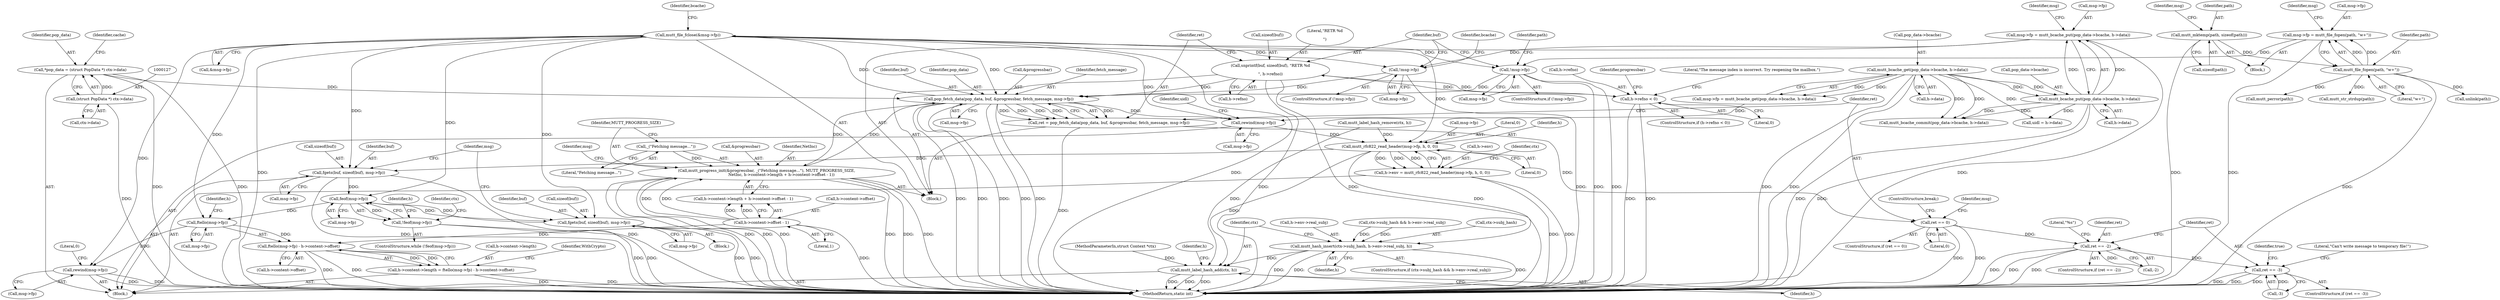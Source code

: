 digraph "1_neomutt_9bfab35522301794483f8f9ed60820bdec9be59e_2@API" {
"1000334" [label="(Call,mutt_file_fclose(&msg->fp))"];
"1000320" [label="(Call,pop_fetch_data(pop_data, buf, &progressbar, fetch_message, msg->fp))"];
"1000124" [label="(Call,*pop_data = (struct PopData *) ctx->data)"];
"1000126" [label="(Call,(struct PopData *) ctx->data)"];
"1000309" [label="(Call,snprintf(buf, sizeof(buf), \"RETR %d\r\n\", h->refno))"];
"1000235" [label="(Call,h->refno < 0)"];
"1000247" [label="(Call,mutt_progress_init(&progressbar, _(\"Fetching message...\"), MUTT_PROGRESS_SIZE,\n                        NetInc, h->content->length + h->content->offset - 1))"];
"1000250" [label="(Call,_(\"Fetching message...\"))"];
"1000260" [label="(Call,h->content->offset - 1)"];
"1000279" [label="(Call,!msg->fp)"];
"1000267" [label="(Call,msg->fp = mutt_bcache_put(pop_data->bcache, h->data))"];
"1000271" [label="(Call,mutt_bcache_put(pop_data->bcache, h->data))"];
"1000151" [label="(Call,mutt_bcache_get(pop_data->bcache, h->data))"];
"1000334" [label="(Call,mutt_file_fclose(&msg->fp))"];
"1000299" [label="(Call,!msg->fp)"];
"1000291" [label="(Call,msg->fp = mutt_file_fopen(path, \"w+\"))"];
"1000295" [label="(Call,mutt_file_fopen(path, \"w+\"))"];
"1000287" [label="(Call,mutt_mktemp(path, sizeof(path)))"];
"1000318" [label="(Call,ret = pop_fetch_data(pop_data, buf, &progressbar, fetch_message, msg->fp))"];
"1000330" [label="(Call,ret == 0)"];
"1000345" [label="(Call,ret == -2)"];
"1000359" [label="(Call,ret == -3)"];
"1000394" [label="(Call,rewind(msg->fp))"];
"1000435" [label="(Call,mutt_rfc822_read_header(msg->fp, h, 0, 0))"];
"1000431" [label="(Call,h->env = mutt_rfc822_read_header(msg->fp, h, 0, 0))"];
"1000452" [label="(Call,mutt_hash_insert(ctx->subj_hash, h->env->real_subj, h))"];
"1000462" [label="(Call,mutt_label_hash_add(ctx, h))"];
"1000475" [label="(Call,fgets(buf, sizeof(buf), msg->fp))"];
"1000484" [label="(Call,feof(msg->fp))"];
"1000483" [label="(Call,!feof(msg->fp))"];
"1000497" [label="(Call,fgets(buf, sizeof(buf), msg->fp))"];
"1000511" [label="(Call,ftello(msg->fp))"];
"1000510" [label="(Call,ftello(msg->fp) - h->content->offset)"];
"1000504" [label="(Call,h->content->length = ftello(msg->fp) - h->content->offset)"];
"1000532" [label="(Call,rewind(msg->fp))"];
"1000287" [label="(Call,mutt_mktemp(path, sizeof(path)))"];
"1000333" [label="(ControlStructure,break;)"];
"1000351" [label="(Literal,\"%s\")"];
"1000440" [label="(Literal,0)"];
"1000499" [label="(Call,sizeof(buf))"];
"1000155" [label="(Call,h->data)"];
"1000320" [label="(Call,pop_fetch_data(pop_data, buf, &progressbar, fetch_message, msg->fp))"];
"1000345" [label="(Call,ret == -2)"];
"1000293" [label="(Identifier,msg)"];
"1000395" [label="(Call,msg->fp)"];
"1000346" [label="(Identifier,ret)"];
"1000461" [label="(Identifier,h)"];
"1000152" [label="(Call,pop_data->bcache)"];
"1000463" [label="(Identifier,ctx)"];
"1000497" [label="(Call,fgets(buf, sizeof(buf), msg->fp))"];
"1000334" [label="(Call,mutt_file_fclose(&msg->fp))"];
"1000281" [label="(Identifier,msg)"];
"1000272" [label="(Call,pop_data->bcache)"];
"1000305" [label="(Identifier,path)"];
"1000295" [label="(Call,mutt_file_fopen(path, \"w+\"))"];
"1000248" [label="(Call,&progressbar)"];
"1000329" [label="(ControlStructure,if (ret == 0))"];
"1000392" [label="(Call,mutt_str_strdup(path))"];
"1000291" [label="(Call,msg->fp = mutt_file_fopen(path, \"w+\"))"];
"1000498" [label="(Identifier,buf)"];
"1000482" [label="(ControlStructure,while (!feof(msg->fp)))"];
"1000124" [label="(Call,*pop_data = (struct PopData *) ctx->data)"];
"1000147" [label="(Call,msg->fp = mutt_bcache_get(pop_data->bcache, h->data))"];
"1000251" [label="(Literal,\"Fetching message...\")"];
"1000423" [label="(Call,mutt_label_hash_remove(ctx, h))"];
"1000532" [label="(Call,rewind(msg->fp))"];
"1000300" [label="(Call,msg->fp)"];
"1000488" [label="(Block,)"];
"1000464" [label="(Identifier,h)"];
"1000254" [label="(Call,h->content->length + h->content->offset - 1)"];
"1000467" [label="(Identifier,h)"];
"1000512" [label="(Call,msg->fp)"];
"1000501" [label="(Call,msg->fp)"];
"1000321" [label="(Identifier,pop_data)"];
"1000253" [label="(Identifier,NetInc)"];
"1000441" [label="(Literal,0)"];
"1000361" [label="(Call,-3)"];
"1000236" [label="(Call,h->refno)"];
"1000296" [label="(Identifier,path)"];
"1000342" [label="(Call,unlink(path))"];
"1000432" [label="(Call,h->env)"];
"1000225" [label="(Block,)"];
"1000477" [label="(Call,sizeof(buf))"];
"1000493" [label="(Identifier,ctx)"];
"1000323" [label="(Call,&progressbar)"];
"1000366" [label="(Literal,\"Can't write message to temporary file!\")"];
"1000476" [label="(Identifier,buf)"];
"1000510" [label="(Call,ftello(msg->fp) - h->content->offset)"];
"1000517" [label="(Identifier,h)"];
"1000299" [label="(Call,!msg->fp)"];
"1000267" [label="(Call,msg->fp = mutt_bcache_put(pop_data->bcache, h->data))"];
"1000358" [label="(ControlStructure,if (ret == -3))"];
"1000285" [label="(Identifier,bcache)"];
"1000288" [label="(Identifier,path)"];
"1000337" [label="(Identifier,msg)"];
"1000250" [label="(Call,_(\"Fetching message...\"))"];
"1000462" [label="(Call,mutt_label_hash_add(ctx, h))"];
"1000326" [label="(Call,msg->fp)"];
"1000341" [label="(Identifier,bcache)"];
"1000359" [label="(Call,ret == -3)"];
"1000456" [label="(Call,h->env->real_subj)"];
"1000431" [label="(Call,h->env = mutt_rfc822_read_header(msg->fp, h, 0, 0))"];
"1000314" [label="(Call,h->refno)"];
"1000344" [label="(ControlStructure,if (ret == -2))"];
"1000128" [label="(Call,ctx->data)"];
"1000268" [label="(Call,msg->fp)"];
"1000479" [label="(Call,msg->fp)"];
"1000372" [label="(Call,mutt_bcache_commit(pop_data->bcache, h->data))"];
"1000280" [label="(Call,msg->fp)"];
"1000443" [label="(Call,ctx->subj_hash && h->env->real_subj)"];
"1000234" [label="(ControlStructure,if (h->refno < 0))"];
"1000533" [label="(Call,msg->fp)"];
"1000486" [label="(Identifier,msg)"];
"1000249" [label="(Identifier,progressbar)"];
"1000330" [label="(Call,ret == 0)"];
"1000325" [label="(Identifier,fetch_message)"];
"1000485" [label="(Call,msg->fp)"];
"1000515" [label="(Call,h->content->offset)"];
"1000301" [label="(Identifier,msg)"];
"1000322" [label="(Identifier,buf)"];
"1000298" [label="(ControlStructure,if (!msg->fp))"];
"1000252" [label="(Identifier,MUTT_PROGRESS_SIZE)"];
"1000235" [label="(Call,h->refno < 0)"];
"1000125" [label="(Identifier,pop_data)"];
"1000243" [label="(Literal,\"The message index is incorrect. Try reopening the mailbox.\")"];
"1000335" [label="(Call,&msg->fp)"];
"1000439" [label="(Identifier,h)"];
"1000436" [label="(Call,msg->fp)"];
"1000115" [label="(Block,)"];
"1000507" [label="(Identifier,h)"];
"1000319" [label="(Identifier,ret)"];
"1000445" [label="(Identifier,ctx)"];
"1000347" [label="(Call,-2)"];
"1000297" [label="(Literal,\"w+\")"];
"1000126" [label="(Call,(struct PopData *) ctx->data)"];
"1000279" [label="(Call,!msg->fp)"];
"1000331" [label="(Identifier,ret)"];
"1000399" [label="(Identifier,uidl)"];
"1000269" [label="(Identifier,msg)"];
"1000260" [label="(Call,h->content->offset - 1)"];
"1000309" [label="(Call,snprintf(buf, sizeof(buf), \"RETR %d\r\n\", h->refno))"];
"1000261" [label="(Call,h->content->offset)"];
"1000112" [label="(MethodParameterIn,struct Context *ctx)"];
"1000318" [label="(Call,ret = pop_fetch_data(pop_data, buf, &progressbar, fetch_message, msg->fp))"];
"1000275" [label="(Call,h->data)"];
"1000278" [label="(ControlStructure,if (!msg->fp))"];
"1000504" [label="(Call,h->content->length = ftello(msg->fp) - h->content->offset)"];
"1000394" [label="(Call,rewind(msg->fp))"];
"1000475" [label="(Call,fgets(buf, sizeof(buf), msg->fp))"];
"1000271" [label="(Call,mutt_bcache_put(pop_data->bcache, h->data))"];
"1000224" [label="(Identifier,true)"];
"1000398" [label="(Call,uidl = h->data)"];
"1000360" [label="(Identifier,ret)"];
"1000483" [label="(Call,!feof(msg->fp))"];
"1000311" [label="(Call,sizeof(buf))"];
"1000538" [label="(MethodReturn,static int)"];
"1000453" [label="(Call,ctx->subj_hash)"];
"1000522" [label="(Identifier,WithCrypto)"];
"1000239" [label="(Literal,0)"];
"1000537" [label="(Literal,0)"];
"1000313" [label="(Literal,\"RETR %d\r\n\")"];
"1000435" [label="(Call,mutt_rfc822_read_header(msg->fp, h, 0, 0))"];
"1000151" [label="(Call,mutt_bcache_get(pop_data->bcache, h->data))"];
"1000442" [label="(ControlStructure,if (ctx->subj_hash && h->env->real_subj))"];
"1000289" [label="(Call,sizeof(path))"];
"1000292" [label="(Call,msg->fp)"];
"1000505" [label="(Call,h->content->length)"];
"1000310" [label="(Identifier,buf)"];
"1000332" [label="(Literal,0)"];
"1000304" [label="(Call,mutt_perror(path))"];
"1000247" [label="(Call,mutt_progress_init(&progressbar, _(\"Fetching message...\"), MUTT_PROGRESS_SIZE,\n                        NetInc, h->content->length + h->content->offset - 1))"];
"1000266" [label="(Literal,1)"];
"1000283" [label="(Block,)"];
"1000133" [label="(Identifier,cache)"];
"1000484" [label="(Call,feof(msg->fp))"];
"1000511" [label="(Call,ftello(msg->fp))"];
"1000452" [label="(Call,mutt_hash_insert(ctx->subj_hash, h->env->real_subj, h))"];
"1000334" -> "1000225"  [label="AST: "];
"1000334" -> "1000335"  [label="CFG: "];
"1000335" -> "1000334"  [label="AST: "];
"1000341" -> "1000334"  [label="CFG: "];
"1000334" -> "1000538"  [label="DDG: "];
"1000334" -> "1000538"  [label="DDG: "];
"1000334" -> "1000279"  [label="DDG: "];
"1000334" -> "1000299"  [label="DDG: "];
"1000334" -> "1000320"  [label="DDG: "];
"1000320" -> "1000334"  [label="DDG: "];
"1000334" -> "1000394"  [label="DDG: "];
"1000334" -> "1000435"  [label="DDG: "];
"1000334" -> "1000475"  [label="DDG: "];
"1000334" -> "1000484"  [label="DDG: "];
"1000334" -> "1000497"  [label="DDG: "];
"1000334" -> "1000511"  [label="DDG: "];
"1000334" -> "1000532"  [label="DDG: "];
"1000320" -> "1000318"  [label="AST: "];
"1000320" -> "1000326"  [label="CFG: "];
"1000321" -> "1000320"  [label="AST: "];
"1000322" -> "1000320"  [label="AST: "];
"1000323" -> "1000320"  [label="AST: "];
"1000325" -> "1000320"  [label="AST: "];
"1000326" -> "1000320"  [label="AST: "];
"1000318" -> "1000320"  [label="CFG: "];
"1000320" -> "1000538"  [label="DDG: "];
"1000320" -> "1000538"  [label="DDG: "];
"1000320" -> "1000538"  [label="DDG: "];
"1000320" -> "1000538"  [label="DDG: "];
"1000320" -> "1000538"  [label="DDG: "];
"1000320" -> "1000247"  [label="DDG: "];
"1000320" -> "1000318"  [label="DDG: "];
"1000320" -> "1000318"  [label="DDG: "];
"1000320" -> "1000318"  [label="DDG: "];
"1000320" -> "1000318"  [label="DDG: "];
"1000320" -> "1000318"  [label="DDG: "];
"1000124" -> "1000320"  [label="DDG: "];
"1000309" -> "1000320"  [label="DDG: "];
"1000247" -> "1000320"  [label="DDG: "];
"1000279" -> "1000320"  [label="DDG: "];
"1000299" -> "1000320"  [label="DDG: "];
"1000320" -> "1000394"  [label="DDG: "];
"1000124" -> "1000115"  [label="AST: "];
"1000124" -> "1000126"  [label="CFG: "];
"1000125" -> "1000124"  [label="AST: "];
"1000126" -> "1000124"  [label="AST: "];
"1000133" -> "1000124"  [label="CFG: "];
"1000124" -> "1000538"  [label="DDG: "];
"1000124" -> "1000538"  [label="DDG: "];
"1000126" -> "1000124"  [label="DDG: "];
"1000126" -> "1000128"  [label="CFG: "];
"1000127" -> "1000126"  [label="AST: "];
"1000128" -> "1000126"  [label="AST: "];
"1000126" -> "1000538"  [label="DDG: "];
"1000309" -> "1000225"  [label="AST: "];
"1000309" -> "1000314"  [label="CFG: "];
"1000310" -> "1000309"  [label="AST: "];
"1000311" -> "1000309"  [label="AST: "];
"1000313" -> "1000309"  [label="AST: "];
"1000314" -> "1000309"  [label="AST: "];
"1000319" -> "1000309"  [label="CFG: "];
"1000309" -> "1000538"  [label="DDG: "];
"1000309" -> "1000538"  [label="DDG: "];
"1000309" -> "1000235"  [label="DDG: "];
"1000235" -> "1000309"  [label="DDG: "];
"1000235" -> "1000234"  [label="AST: "];
"1000235" -> "1000239"  [label="CFG: "];
"1000236" -> "1000235"  [label="AST: "];
"1000239" -> "1000235"  [label="AST: "];
"1000243" -> "1000235"  [label="CFG: "];
"1000249" -> "1000235"  [label="CFG: "];
"1000235" -> "1000538"  [label="DDG: "];
"1000235" -> "1000538"  [label="DDG: "];
"1000247" -> "1000225"  [label="AST: "];
"1000247" -> "1000254"  [label="CFG: "];
"1000248" -> "1000247"  [label="AST: "];
"1000250" -> "1000247"  [label="AST: "];
"1000252" -> "1000247"  [label="AST: "];
"1000253" -> "1000247"  [label="AST: "];
"1000254" -> "1000247"  [label="AST: "];
"1000269" -> "1000247"  [label="CFG: "];
"1000247" -> "1000538"  [label="DDG: "];
"1000247" -> "1000538"  [label="DDG: "];
"1000247" -> "1000538"  [label="DDG: "];
"1000247" -> "1000538"  [label="DDG: "];
"1000247" -> "1000538"  [label="DDG: "];
"1000247" -> "1000538"  [label="DDG: "];
"1000250" -> "1000247"  [label="DDG: "];
"1000260" -> "1000247"  [label="DDG: "];
"1000260" -> "1000247"  [label="DDG: "];
"1000250" -> "1000251"  [label="CFG: "];
"1000251" -> "1000250"  [label="AST: "];
"1000252" -> "1000250"  [label="CFG: "];
"1000260" -> "1000254"  [label="AST: "];
"1000260" -> "1000266"  [label="CFG: "];
"1000261" -> "1000260"  [label="AST: "];
"1000266" -> "1000260"  [label="AST: "];
"1000254" -> "1000260"  [label="CFG: "];
"1000260" -> "1000538"  [label="DDG: "];
"1000260" -> "1000254"  [label="DDG: "];
"1000260" -> "1000254"  [label="DDG: "];
"1000260" -> "1000510"  [label="DDG: "];
"1000279" -> "1000278"  [label="AST: "];
"1000279" -> "1000280"  [label="CFG: "];
"1000280" -> "1000279"  [label="AST: "];
"1000285" -> "1000279"  [label="CFG: "];
"1000310" -> "1000279"  [label="CFG: "];
"1000279" -> "1000538"  [label="DDG: "];
"1000267" -> "1000279"  [label="DDG: "];
"1000267" -> "1000225"  [label="AST: "];
"1000267" -> "1000271"  [label="CFG: "];
"1000268" -> "1000267"  [label="AST: "];
"1000271" -> "1000267"  [label="AST: "];
"1000281" -> "1000267"  [label="CFG: "];
"1000267" -> "1000538"  [label="DDG: "];
"1000271" -> "1000267"  [label="DDG: "];
"1000271" -> "1000267"  [label="DDG: "];
"1000271" -> "1000275"  [label="CFG: "];
"1000272" -> "1000271"  [label="AST: "];
"1000275" -> "1000271"  [label="AST: "];
"1000271" -> "1000538"  [label="DDG: "];
"1000271" -> "1000538"  [label="DDG: "];
"1000151" -> "1000271"  [label="DDG: "];
"1000151" -> "1000271"  [label="DDG: "];
"1000271" -> "1000372"  [label="DDG: "];
"1000271" -> "1000372"  [label="DDG: "];
"1000271" -> "1000398"  [label="DDG: "];
"1000151" -> "1000147"  [label="AST: "];
"1000151" -> "1000155"  [label="CFG: "];
"1000152" -> "1000151"  [label="AST: "];
"1000155" -> "1000151"  [label="AST: "];
"1000147" -> "1000151"  [label="CFG: "];
"1000151" -> "1000538"  [label="DDG: "];
"1000151" -> "1000538"  [label="DDG: "];
"1000151" -> "1000147"  [label="DDG: "];
"1000151" -> "1000147"  [label="DDG: "];
"1000151" -> "1000372"  [label="DDG: "];
"1000151" -> "1000372"  [label="DDG: "];
"1000151" -> "1000398"  [label="DDG: "];
"1000299" -> "1000298"  [label="AST: "];
"1000299" -> "1000300"  [label="CFG: "];
"1000300" -> "1000299"  [label="AST: "];
"1000305" -> "1000299"  [label="CFG: "];
"1000310" -> "1000299"  [label="CFG: "];
"1000299" -> "1000538"  [label="DDG: "];
"1000299" -> "1000538"  [label="DDG: "];
"1000291" -> "1000299"  [label="DDG: "];
"1000291" -> "1000283"  [label="AST: "];
"1000291" -> "1000295"  [label="CFG: "];
"1000292" -> "1000291"  [label="AST: "];
"1000295" -> "1000291"  [label="AST: "];
"1000301" -> "1000291"  [label="CFG: "];
"1000291" -> "1000538"  [label="DDG: "];
"1000295" -> "1000291"  [label="DDG: "];
"1000295" -> "1000291"  [label="DDG: "];
"1000295" -> "1000297"  [label="CFG: "];
"1000296" -> "1000295"  [label="AST: "];
"1000297" -> "1000295"  [label="AST: "];
"1000295" -> "1000538"  [label="DDG: "];
"1000287" -> "1000295"  [label="DDG: "];
"1000295" -> "1000304"  [label="DDG: "];
"1000295" -> "1000342"  [label="DDG: "];
"1000295" -> "1000392"  [label="DDG: "];
"1000287" -> "1000283"  [label="AST: "];
"1000287" -> "1000289"  [label="CFG: "];
"1000288" -> "1000287"  [label="AST: "];
"1000289" -> "1000287"  [label="AST: "];
"1000293" -> "1000287"  [label="CFG: "];
"1000287" -> "1000538"  [label="DDG: "];
"1000318" -> "1000225"  [label="AST: "];
"1000319" -> "1000318"  [label="AST: "];
"1000331" -> "1000318"  [label="CFG: "];
"1000318" -> "1000538"  [label="DDG: "];
"1000318" -> "1000330"  [label="DDG: "];
"1000330" -> "1000329"  [label="AST: "];
"1000330" -> "1000332"  [label="CFG: "];
"1000331" -> "1000330"  [label="AST: "];
"1000332" -> "1000330"  [label="AST: "];
"1000333" -> "1000330"  [label="CFG: "];
"1000337" -> "1000330"  [label="CFG: "];
"1000330" -> "1000538"  [label="DDG: "];
"1000330" -> "1000538"  [label="DDG: "];
"1000330" -> "1000345"  [label="DDG: "];
"1000345" -> "1000344"  [label="AST: "];
"1000345" -> "1000347"  [label="CFG: "];
"1000346" -> "1000345"  [label="AST: "];
"1000347" -> "1000345"  [label="AST: "];
"1000351" -> "1000345"  [label="CFG: "];
"1000360" -> "1000345"  [label="CFG: "];
"1000345" -> "1000538"  [label="DDG: "];
"1000345" -> "1000538"  [label="DDG: "];
"1000345" -> "1000538"  [label="DDG: "];
"1000347" -> "1000345"  [label="DDG: "];
"1000345" -> "1000359"  [label="DDG: "];
"1000359" -> "1000358"  [label="AST: "];
"1000359" -> "1000361"  [label="CFG: "];
"1000360" -> "1000359"  [label="AST: "];
"1000361" -> "1000359"  [label="AST: "];
"1000224" -> "1000359"  [label="CFG: "];
"1000366" -> "1000359"  [label="CFG: "];
"1000359" -> "1000538"  [label="DDG: "];
"1000359" -> "1000538"  [label="DDG: "];
"1000359" -> "1000538"  [label="DDG: "];
"1000361" -> "1000359"  [label="DDG: "];
"1000394" -> "1000115"  [label="AST: "];
"1000394" -> "1000395"  [label="CFG: "];
"1000395" -> "1000394"  [label="AST: "];
"1000399" -> "1000394"  [label="CFG: "];
"1000147" -> "1000394"  [label="DDG: "];
"1000394" -> "1000435"  [label="DDG: "];
"1000435" -> "1000431"  [label="AST: "];
"1000435" -> "1000441"  [label="CFG: "];
"1000436" -> "1000435"  [label="AST: "];
"1000439" -> "1000435"  [label="AST: "];
"1000440" -> "1000435"  [label="AST: "];
"1000441" -> "1000435"  [label="AST: "];
"1000431" -> "1000435"  [label="CFG: "];
"1000435" -> "1000431"  [label="DDG: "];
"1000435" -> "1000431"  [label="DDG: "];
"1000435" -> "1000431"  [label="DDG: "];
"1000423" -> "1000435"  [label="DDG: "];
"1000435" -> "1000452"  [label="DDG: "];
"1000435" -> "1000462"  [label="DDG: "];
"1000435" -> "1000475"  [label="DDG: "];
"1000431" -> "1000115"  [label="AST: "];
"1000432" -> "1000431"  [label="AST: "];
"1000445" -> "1000431"  [label="CFG: "];
"1000431" -> "1000538"  [label="DDG: "];
"1000431" -> "1000538"  [label="DDG: "];
"1000452" -> "1000442"  [label="AST: "];
"1000452" -> "1000461"  [label="CFG: "];
"1000453" -> "1000452"  [label="AST: "];
"1000456" -> "1000452"  [label="AST: "];
"1000461" -> "1000452"  [label="AST: "];
"1000463" -> "1000452"  [label="CFG: "];
"1000452" -> "1000538"  [label="DDG: "];
"1000452" -> "1000538"  [label="DDG: "];
"1000452" -> "1000538"  [label="DDG: "];
"1000443" -> "1000452"  [label="DDG: "];
"1000443" -> "1000452"  [label="DDG: "];
"1000452" -> "1000462"  [label="DDG: "];
"1000462" -> "1000115"  [label="AST: "];
"1000462" -> "1000464"  [label="CFG: "];
"1000463" -> "1000462"  [label="AST: "];
"1000464" -> "1000462"  [label="AST: "];
"1000467" -> "1000462"  [label="CFG: "];
"1000462" -> "1000538"  [label="DDG: "];
"1000462" -> "1000538"  [label="DDG: "];
"1000462" -> "1000538"  [label="DDG: "];
"1000423" -> "1000462"  [label="DDG: "];
"1000112" -> "1000462"  [label="DDG: "];
"1000475" -> "1000115"  [label="AST: "];
"1000475" -> "1000479"  [label="CFG: "];
"1000476" -> "1000475"  [label="AST: "];
"1000477" -> "1000475"  [label="AST: "];
"1000479" -> "1000475"  [label="AST: "];
"1000486" -> "1000475"  [label="CFG: "];
"1000475" -> "1000538"  [label="DDG: "];
"1000475" -> "1000538"  [label="DDG: "];
"1000475" -> "1000484"  [label="DDG: "];
"1000484" -> "1000483"  [label="AST: "];
"1000484" -> "1000485"  [label="CFG: "];
"1000485" -> "1000484"  [label="AST: "];
"1000483" -> "1000484"  [label="CFG: "];
"1000484" -> "1000483"  [label="DDG: "];
"1000497" -> "1000484"  [label="DDG: "];
"1000484" -> "1000497"  [label="DDG: "];
"1000484" -> "1000511"  [label="DDG: "];
"1000483" -> "1000482"  [label="AST: "];
"1000493" -> "1000483"  [label="CFG: "];
"1000507" -> "1000483"  [label="CFG: "];
"1000483" -> "1000538"  [label="DDG: "];
"1000483" -> "1000538"  [label="DDG: "];
"1000497" -> "1000488"  [label="AST: "];
"1000497" -> "1000501"  [label="CFG: "];
"1000498" -> "1000497"  [label="AST: "];
"1000499" -> "1000497"  [label="AST: "];
"1000501" -> "1000497"  [label="AST: "];
"1000486" -> "1000497"  [label="CFG: "];
"1000497" -> "1000538"  [label="DDG: "];
"1000497" -> "1000538"  [label="DDG: "];
"1000511" -> "1000510"  [label="AST: "];
"1000511" -> "1000512"  [label="CFG: "];
"1000512" -> "1000511"  [label="AST: "];
"1000517" -> "1000511"  [label="CFG: "];
"1000511" -> "1000510"  [label="DDG: "];
"1000511" -> "1000532"  [label="DDG: "];
"1000510" -> "1000504"  [label="AST: "];
"1000510" -> "1000515"  [label="CFG: "];
"1000515" -> "1000510"  [label="AST: "];
"1000504" -> "1000510"  [label="CFG: "];
"1000510" -> "1000538"  [label="DDG: "];
"1000510" -> "1000538"  [label="DDG: "];
"1000510" -> "1000504"  [label="DDG: "];
"1000510" -> "1000504"  [label="DDG: "];
"1000504" -> "1000115"  [label="AST: "];
"1000505" -> "1000504"  [label="AST: "];
"1000522" -> "1000504"  [label="CFG: "];
"1000504" -> "1000538"  [label="DDG: "];
"1000504" -> "1000538"  [label="DDG: "];
"1000532" -> "1000115"  [label="AST: "];
"1000532" -> "1000533"  [label="CFG: "];
"1000533" -> "1000532"  [label="AST: "];
"1000537" -> "1000532"  [label="CFG: "];
"1000532" -> "1000538"  [label="DDG: "];
"1000532" -> "1000538"  [label="DDG: "];
}
